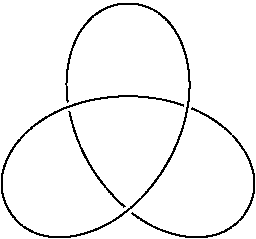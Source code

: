 /******************************************************************************
 *                                 LICENSE                                    *
 ******************************************************************************
 *  This file is part of Mathematics-and-Physics.                             *
 *                                                                            *
 *  Mathematics-and-Physics is free software: you can redistribute it and/or  *
 *  modify it under the terms of the GNU General Public License as published  *
 *  by the Free Software Foundation, either version 3 of the License, or      *
 *  (at your option) any later version.                                       *
 *                                                                            *
 *  Mathematics-and-Physics is distributed in the hope that it will be useful *
 *  but WITHOUT ANY WARRANTY; without even the implied warranty of            *
 *  MERCHANTABILITY or FITNESS FOR A PARTICULAR PURPOSE.  See the             *
 *  GNU General Public License for more details.                              *
 *                                                                            *
 *  You should have received a copy of the GNU General Public License         *
 *  along with Mathematics-and-Physics.  If not, see                          *
 *  <https://www.gnu.org/licenses/>.                                          *
 ******************************************************************************/

/*  Size of the figure.                                                       */
size(128);

real r = 0.5;

pair A0 = expi(1.167*pi);
pair B0 = expi(1.833*pi);
pair C0 = expi(0.5*pi);

pair A1 = scale(r)*(rotate(60)*A0);
pair B1 = scale(r)*(rotate(60)*B0);
pair C1 = scale(r)*(rotate(60)*C0);

path g = A0 .. A1 .. B1 .. C0{W} .. C1 .. A1 .. B0 ..B1 .. C1 .. cycle;
int samples = 40;
int n, m;
real rcpr_samples = 1.0 / samples;

real current_point;
real current_pos;
real next_pos;

pair P0, P1;
pair O0, O1, O2, O3;
current_pos = 0.0;

real rect_size = 0.5;
real rect_length = 1.0;

pair orth(pair A, pair B)
{
    return (A.y - B.y, B.x - A.x);
}

pair orth_line(pair A, pair B, real t, real s)
{
    pair O = orth(A, B);
    return scale(1.0 - t)*A + scale(t)*B + scale(s)*O;
}

for (m = 0; m < 12; ++m)
{
    current_point = m;
    for (n = 1; n < samples; ++n)
    {
        next_pos = current_point + n*rcpr_samples;
        P0 = point(g, current_pos);
        P1 = point(g, next_pos);
        current_pos = next_pos;

        O0 = orth_line(P0, P1, 1.0 - rect_length, rect_size);
        O1 = orth_line(P0, P1, rect_length, rect_size);
        O2 = orth_line(P0, P1, rect_length, -rect_size);
        O3 = orth_line(P0, P1, 1.0 - rect_length, -rect_size);
        
        filldraw(O0 -- O1 -- O2 -- O3 -- cycle,
                 white, white + linewidth(0.1pt));
        draw(P0 -- P1);
    }
}
